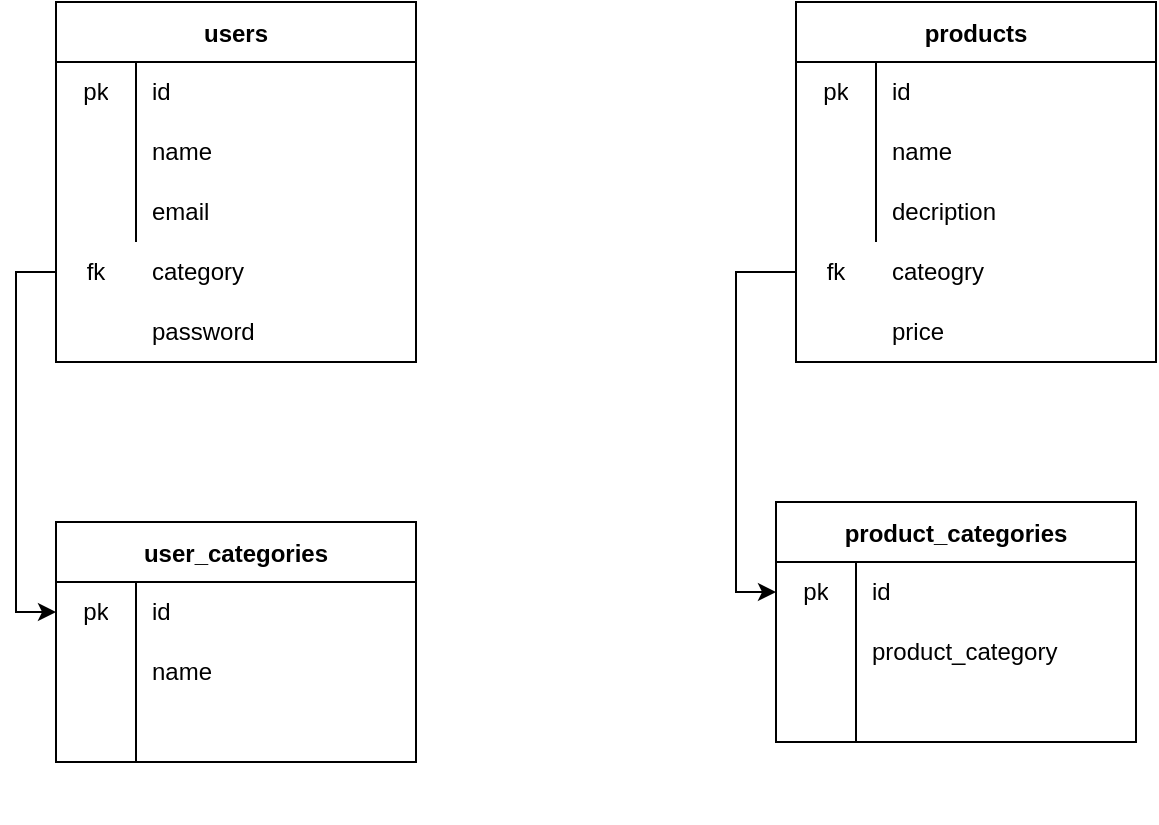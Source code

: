 <mxfile version="20.2.3" type="device"><diagram id="eV_HMNfGmaCu8IeJELoO" name="Page-1"><mxGraphModel dx="1038" dy="578" grid="1" gridSize="10" guides="1" tooltips="1" connect="1" arrows="1" fold="1" page="1" pageScale="1" pageWidth="850" pageHeight="1100" math="0" shadow="0"><root><mxCell id="0"/><mxCell id="1" parent="0"/><mxCell id="tJXyMk-TLpCn-73XO8R7-2" value="users" style="shape=table;startSize=30;container=1;collapsible=0;childLayout=tableLayout;fixedRows=1;rowLines=0;fontStyle=1;" vertex="1" parent="1"><mxGeometry x="160" y="210" width="180" height="180" as="geometry"/></mxCell><mxCell id="tJXyMk-TLpCn-73XO8R7-3" value="" style="shape=tableRow;horizontal=0;startSize=0;swimlaneHead=0;swimlaneBody=0;top=0;left=0;bottom=0;right=0;collapsible=0;dropTarget=0;fillColor=none;points=[[0,0.5],[1,0.5]];portConstraint=eastwest;" vertex="1" parent="tJXyMk-TLpCn-73XO8R7-2"><mxGeometry y="30" width="180" height="30" as="geometry"/></mxCell><mxCell id="tJXyMk-TLpCn-73XO8R7-4" value="pk" style="shape=partialRectangle;html=1;whiteSpace=wrap;connectable=0;fillColor=none;top=0;left=0;bottom=0;right=0;overflow=hidden;pointerEvents=1;" vertex="1" parent="tJXyMk-TLpCn-73XO8R7-3"><mxGeometry width="40" height="30" as="geometry"><mxRectangle width="40" height="30" as="alternateBounds"/></mxGeometry></mxCell><mxCell id="tJXyMk-TLpCn-73XO8R7-5" value="id" style="shape=partialRectangle;html=1;whiteSpace=wrap;connectable=0;fillColor=none;top=0;left=0;bottom=0;right=0;align=left;spacingLeft=6;overflow=hidden;" vertex="1" parent="tJXyMk-TLpCn-73XO8R7-3"><mxGeometry x="40" width="140" height="30" as="geometry"><mxRectangle width="140" height="30" as="alternateBounds"/></mxGeometry></mxCell><mxCell id="tJXyMk-TLpCn-73XO8R7-6" value="" style="shape=tableRow;horizontal=0;startSize=0;swimlaneHead=0;swimlaneBody=0;top=0;left=0;bottom=0;right=0;collapsible=0;dropTarget=0;fillColor=none;points=[[0,0.5],[1,0.5]];portConstraint=eastwest;" vertex="1" parent="tJXyMk-TLpCn-73XO8R7-2"><mxGeometry y="60" width="180" height="30" as="geometry"/></mxCell><mxCell id="tJXyMk-TLpCn-73XO8R7-7" value="" style="shape=partialRectangle;html=1;whiteSpace=wrap;connectable=0;fillColor=none;top=0;left=0;bottom=0;right=0;overflow=hidden;" vertex="1" parent="tJXyMk-TLpCn-73XO8R7-6"><mxGeometry width="40" height="30" as="geometry"><mxRectangle width="40" height="30" as="alternateBounds"/></mxGeometry></mxCell><mxCell id="tJXyMk-TLpCn-73XO8R7-8" value="name" style="shape=partialRectangle;html=1;whiteSpace=wrap;connectable=0;fillColor=none;top=0;left=0;bottom=0;right=0;align=left;spacingLeft=6;overflow=hidden;" vertex="1" parent="tJXyMk-TLpCn-73XO8R7-6"><mxGeometry x="40" width="140" height="30" as="geometry"><mxRectangle width="140" height="30" as="alternateBounds"/></mxGeometry></mxCell><mxCell id="tJXyMk-TLpCn-73XO8R7-9" value="" style="shape=tableRow;horizontal=0;startSize=0;swimlaneHead=0;swimlaneBody=0;top=0;left=0;bottom=0;right=0;collapsible=0;dropTarget=0;fillColor=none;points=[[0,0.5],[1,0.5]];portConstraint=eastwest;" vertex="1" parent="tJXyMk-TLpCn-73XO8R7-2"><mxGeometry y="90" width="180" height="30" as="geometry"/></mxCell><mxCell id="tJXyMk-TLpCn-73XO8R7-10" value="" style="shape=partialRectangle;html=1;whiteSpace=wrap;connectable=0;fillColor=none;top=0;left=0;bottom=0;right=0;overflow=hidden;" vertex="1" parent="tJXyMk-TLpCn-73XO8R7-9"><mxGeometry width="40" height="30" as="geometry"><mxRectangle width="40" height="30" as="alternateBounds"/></mxGeometry></mxCell><mxCell id="tJXyMk-TLpCn-73XO8R7-11" value="email&lt;br&gt;" style="shape=partialRectangle;html=1;whiteSpace=wrap;connectable=0;fillColor=none;top=0;left=0;bottom=0;right=0;align=left;spacingLeft=6;overflow=hidden;" vertex="1" parent="tJXyMk-TLpCn-73XO8R7-9"><mxGeometry x="40" width="140" height="30" as="geometry"><mxRectangle width="140" height="30" as="alternateBounds"/></mxGeometry></mxCell><mxCell id="tJXyMk-TLpCn-73XO8R7-78" style="edgeStyle=orthogonalEdgeStyle;rounded=0;orthogonalLoop=1;jettySize=auto;html=1;exitX=0;exitY=0.5;exitDx=0;exitDy=0;entryX=0;entryY=0.5;entryDx=0;entryDy=0;" edge="1" parent="1" source="tJXyMk-TLpCn-73XO8R7-12" target="tJXyMk-TLpCn-73XO8R7-45"><mxGeometry relative="1" as="geometry"/></mxCell><mxCell id="tJXyMk-TLpCn-73XO8R7-12" value="" style="shape=tableRow;horizontal=0;startSize=0;swimlaneHead=0;swimlaneBody=0;top=0;left=0;bottom=0;right=0;collapsible=0;dropTarget=0;fillColor=none;points=[[0,0.5],[1,0.5]];portConstraint=eastwest;" vertex="1" parent="1"><mxGeometry x="160" y="330" width="180" height="30" as="geometry"/></mxCell><mxCell id="tJXyMk-TLpCn-73XO8R7-13" value="fk" style="shape=partialRectangle;html=1;whiteSpace=wrap;connectable=0;fillColor=none;top=0;left=0;bottom=0;right=0;overflow=hidden;" vertex="1" parent="tJXyMk-TLpCn-73XO8R7-12"><mxGeometry width="40" height="30" as="geometry"><mxRectangle width="40" height="30" as="alternateBounds"/></mxGeometry></mxCell><mxCell id="tJXyMk-TLpCn-73XO8R7-14" value="category" style="shape=partialRectangle;html=1;whiteSpace=wrap;connectable=0;fillColor=none;top=0;left=0;bottom=0;right=0;align=left;spacingLeft=6;overflow=hidden;" vertex="1" parent="tJXyMk-TLpCn-73XO8R7-12"><mxGeometry x="40" width="140" height="30" as="geometry"><mxRectangle width="140" height="30" as="alternateBounds"/></mxGeometry></mxCell><mxCell id="tJXyMk-TLpCn-73XO8R7-16" value="password" style="shape=partialRectangle;html=1;whiteSpace=wrap;connectable=0;fillColor=none;top=0;left=0;bottom=0;right=0;align=left;spacingLeft=6;overflow=hidden;" vertex="1" parent="1"><mxGeometry x="200" y="360" width="140" height="30" as="geometry"><mxRectangle width="140" height="30" as="alternateBounds"/></mxGeometry></mxCell><mxCell id="tJXyMk-TLpCn-73XO8R7-28" value="products" style="shape=table;startSize=30;container=1;collapsible=0;childLayout=tableLayout;fixedRows=1;rowLines=0;fontStyle=1;" vertex="1" parent="1"><mxGeometry x="530" y="210" width="180" height="180" as="geometry"/></mxCell><mxCell id="tJXyMk-TLpCn-73XO8R7-29" value="" style="shape=tableRow;horizontal=0;startSize=0;swimlaneHead=0;swimlaneBody=0;top=0;left=0;bottom=0;right=0;collapsible=0;dropTarget=0;fillColor=none;points=[[0,0.5],[1,0.5]];portConstraint=eastwest;" vertex="1" parent="tJXyMk-TLpCn-73XO8R7-28"><mxGeometry y="30" width="180" height="30" as="geometry"/></mxCell><mxCell id="tJXyMk-TLpCn-73XO8R7-30" value="pk" style="shape=partialRectangle;html=1;whiteSpace=wrap;connectable=0;fillColor=none;top=0;left=0;bottom=0;right=0;overflow=hidden;pointerEvents=1;" vertex="1" parent="tJXyMk-TLpCn-73XO8R7-29"><mxGeometry width="40" height="30" as="geometry"><mxRectangle width="40" height="30" as="alternateBounds"/></mxGeometry></mxCell><mxCell id="tJXyMk-TLpCn-73XO8R7-31" value="id" style="shape=partialRectangle;html=1;whiteSpace=wrap;connectable=0;fillColor=none;top=0;left=0;bottom=0;right=0;align=left;spacingLeft=6;overflow=hidden;" vertex="1" parent="tJXyMk-TLpCn-73XO8R7-29"><mxGeometry x="40" width="140" height="30" as="geometry"><mxRectangle width="140" height="30" as="alternateBounds"/></mxGeometry></mxCell><mxCell id="tJXyMk-TLpCn-73XO8R7-32" value="" style="shape=tableRow;horizontal=0;startSize=0;swimlaneHead=0;swimlaneBody=0;top=0;left=0;bottom=0;right=0;collapsible=0;dropTarget=0;fillColor=none;points=[[0,0.5],[1,0.5]];portConstraint=eastwest;" vertex="1" parent="tJXyMk-TLpCn-73XO8R7-28"><mxGeometry y="60" width="180" height="30" as="geometry"/></mxCell><mxCell id="tJXyMk-TLpCn-73XO8R7-33" value="" style="shape=partialRectangle;html=1;whiteSpace=wrap;connectable=0;fillColor=none;top=0;left=0;bottom=0;right=0;overflow=hidden;" vertex="1" parent="tJXyMk-TLpCn-73XO8R7-32"><mxGeometry width="40" height="30" as="geometry"><mxRectangle width="40" height="30" as="alternateBounds"/></mxGeometry></mxCell><mxCell id="tJXyMk-TLpCn-73XO8R7-34" value="name" style="shape=partialRectangle;html=1;whiteSpace=wrap;connectable=0;fillColor=none;top=0;left=0;bottom=0;right=0;align=left;spacingLeft=6;overflow=hidden;" vertex="1" parent="tJXyMk-TLpCn-73XO8R7-32"><mxGeometry x="40" width="140" height="30" as="geometry"><mxRectangle width="140" height="30" as="alternateBounds"/></mxGeometry></mxCell><mxCell id="tJXyMk-TLpCn-73XO8R7-35" value="" style="shape=tableRow;horizontal=0;startSize=0;swimlaneHead=0;swimlaneBody=0;top=0;left=0;bottom=0;right=0;collapsible=0;dropTarget=0;fillColor=none;points=[[0,0.5],[1,0.5]];portConstraint=eastwest;" vertex="1" parent="tJXyMk-TLpCn-73XO8R7-28"><mxGeometry y="90" width="180" height="30" as="geometry"/></mxCell><mxCell id="tJXyMk-TLpCn-73XO8R7-36" value="" style="shape=partialRectangle;html=1;whiteSpace=wrap;connectable=0;fillColor=none;top=0;left=0;bottom=0;right=0;overflow=hidden;" vertex="1" parent="tJXyMk-TLpCn-73XO8R7-35"><mxGeometry width="40" height="30" as="geometry"><mxRectangle width="40" height="30" as="alternateBounds"/></mxGeometry></mxCell><mxCell id="tJXyMk-TLpCn-73XO8R7-37" value="decription" style="shape=partialRectangle;html=1;whiteSpace=wrap;connectable=0;fillColor=none;top=0;left=0;bottom=0;right=0;align=left;spacingLeft=6;overflow=hidden;" vertex="1" parent="tJXyMk-TLpCn-73XO8R7-35"><mxGeometry x="40" width="140" height="30" as="geometry"><mxRectangle width="140" height="30" as="alternateBounds"/></mxGeometry></mxCell><mxCell id="tJXyMk-TLpCn-73XO8R7-79" style="edgeStyle=orthogonalEdgeStyle;rounded=0;orthogonalLoop=1;jettySize=auto;html=1;exitX=0;exitY=0.5;exitDx=0;exitDy=0;entryX=0;entryY=0.5;entryDx=0;entryDy=0;" edge="1" parent="1" source="tJXyMk-TLpCn-73XO8R7-38" target="tJXyMk-TLpCn-73XO8R7-60"><mxGeometry relative="1" as="geometry"/></mxCell><mxCell id="tJXyMk-TLpCn-73XO8R7-38" value="" style="shape=tableRow;horizontal=0;startSize=0;swimlaneHead=0;swimlaneBody=0;top=0;left=0;bottom=0;right=0;collapsible=0;dropTarget=0;fillColor=none;points=[[0,0.5],[1,0.5]];portConstraint=eastwest;" vertex="1" parent="1"><mxGeometry x="530" y="330" width="180" height="30" as="geometry"/></mxCell><mxCell id="tJXyMk-TLpCn-73XO8R7-40" value="cateogry" style="shape=partialRectangle;html=1;whiteSpace=wrap;connectable=0;fillColor=none;top=0;left=0;bottom=0;right=0;align=left;spacingLeft=6;overflow=hidden;" vertex="1" parent="tJXyMk-TLpCn-73XO8R7-38"><mxGeometry x="40" width="140" height="30" as="geometry"><mxRectangle width="140" height="30" as="alternateBounds"/></mxGeometry></mxCell><mxCell id="tJXyMk-TLpCn-73XO8R7-41" value="price" style="shape=partialRectangle;html=1;whiteSpace=wrap;connectable=0;fillColor=none;top=0;left=0;bottom=0;right=0;align=left;spacingLeft=6;overflow=hidden;" vertex="1" parent="1"><mxGeometry x="570" y="360" width="140" height="30" as="geometry"><mxRectangle width="140" height="30" as="alternateBounds"/></mxGeometry></mxCell><mxCell id="tJXyMk-TLpCn-73XO8R7-42" value="fk" style="shape=partialRectangle;html=1;whiteSpace=wrap;connectable=0;fillColor=none;top=0;left=0;bottom=0;right=0;overflow=hidden;" vertex="1" parent="1"><mxGeometry x="530" y="330" width="40" height="30" as="geometry"><mxRectangle width="40" height="30" as="alternateBounds"/></mxGeometry></mxCell><mxCell id="tJXyMk-TLpCn-73XO8R7-44" value="user_categories" style="shape=table;startSize=30;container=1;collapsible=0;childLayout=tableLayout;fixedRows=1;rowLines=0;fontStyle=1;" vertex="1" parent="1"><mxGeometry x="160" y="470" width="180" height="120" as="geometry"/></mxCell><mxCell id="tJXyMk-TLpCn-73XO8R7-45" value="" style="shape=tableRow;horizontal=0;startSize=0;swimlaneHead=0;swimlaneBody=0;top=0;left=0;bottom=0;right=0;collapsible=0;dropTarget=0;fillColor=none;points=[[0,0.5],[1,0.5]];portConstraint=eastwest;" vertex="1" parent="tJXyMk-TLpCn-73XO8R7-44"><mxGeometry y="30" width="180" height="30" as="geometry"/></mxCell><mxCell id="tJXyMk-TLpCn-73XO8R7-46" value="pk" style="shape=partialRectangle;html=1;whiteSpace=wrap;connectable=0;fillColor=none;top=0;left=0;bottom=0;right=0;overflow=hidden;pointerEvents=1;" vertex="1" parent="tJXyMk-TLpCn-73XO8R7-45"><mxGeometry width="40" height="30" as="geometry"><mxRectangle width="40" height="30" as="alternateBounds"/></mxGeometry></mxCell><mxCell id="tJXyMk-TLpCn-73XO8R7-47" value="id" style="shape=partialRectangle;html=1;whiteSpace=wrap;connectable=0;fillColor=none;top=0;left=0;bottom=0;right=0;align=left;spacingLeft=6;overflow=hidden;" vertex="1" parent="tJXyMk-TLpCn-73XO8R7-45"><mxGeometry x="40" width="140" height="30" as="geometry"><mxRectangle width="140" height="30" as="alternateBounds"/></mxGeometry></mxCell><mxCell id="tJXyMk-TLpCn-73XO8R7-48" value="" style="shape=tableRow;horizontal=0;startSize=0;swimlaneHead=0;swimlaneBody=0;top=0;left=0;bottom=0;right=0;collapsible=0;dropTarget=0;fillColor=none;points=[[0,0.5],[1,0.5]];portConstraint=eastwest;" vertex="1" parent="tJXyMk-TLpCn-73XO8R7-44"><mxGeometry y="60" width="180" height="30" as="geometry"/></mxCell><mxCell id="tJXyMk-TLpCn-73XO8R7-49" value="" style="shape=partialRectangle;html=1;whiteSpace=wrap;connectable=0;fillColor=none;top=0;left=0;bottom=0;right=0;overflow=hidden;" vertex="1" parent="tJXyMk-TLpCn-73XO8R7-48"><mxGeometry width="40" height="30" as="geometry"><mxRectangle width="40" height="30" as="alternateBounds"/></mxGeometry></mxCell><mxCell id="tJXyMk-TLpCn-73XO8R7-50" value="name" style="shape=partialRectangle;html=1;whiteSpace=wrap;connectable=0;fillColor=none;top=0;left=0;bottom=0;right=0;align=left;spacingLeft=6;overflow=hidden;" vertex="1" parent="tJXyMk-TLpCn-73XO8R7-48"><mxGeometry x="40" width="140" height="30" as="geometry"><mxRectangle width="140" height="30" as="alternateBounds"/></mxGeometry></mxCell><mxCell id="tJXyMk-TLpCn-73XO8R7-51" value="" style="shape=tableRow;horizontal=0;startSize=0;swimlaneHead=0;swimlaneBody=0;top=0;left=0;bottom=0;right=0;collapsible=0;dropTarget=0;fillColor=none;points=[[0,0.5],[1,0.5]];portConstraint=eastwest;" vertex="1" parent="tJXyMk-TLpCn-73XO8R7-44"><mxGeometry y="90" width="180" height="30" as="geometry"/></mxCell><mxCell id="tJXyMk-TLpCn-73XO8R7-52" value="" style="shape=partialRectangle;html=1;whiteSpace=wrap;connectable=0;fillColor=none;top=0;left=0;bottom=0;right=0;overflow=hidden;" vertex="1" parent="tJXyMk-TLpCn-73XO8R7-51"><mxGeometry width="40" height="30" as="geometry"><mxRectangle width="40" height="30" as="alternateBounds"/></mxGeometry></mxCell><mxCell id="tJXyMk-TLpCn-73XO8R7-53" value="" style="shape=partialRectangle;html=1;whiteSpace=wrap;connectable=0;fillColor=none;top=0;left=0;bottom=0;right=0;align=left;spacingLeft=6;overflow=hidden;" vertex="1" parent="tJXyMk-TLpCn-73XO8R7-51"><mxGeometry x="40" width="140" height="30" as="geometry"><mxRectangle width="140" height="30" as="alternateBounds"/></mxGeometry></mxCell><mxCell id="tJXyMk-TLpCn-73XO8R7-54" value="" style="shape=tableRow;horizontal=0;startSize=0;swimlaneHead=0;swimlaneBody=0;top=0;left=0;bottom=0;right=0;collapsible=0;dropTarget=0;fillColor=none;points=[[0,0.5],[1,0.5]];portConstraint=eastwest;" vertex="1" parent="1"><mxGeometry x="160" y="590" width="180" height="30" as="geometry"/></mxCell><mxCell id="tJXyMk-TLpCn-73XO8R7-59" value="product_categories" style="shape=table;startSize=30;container=1;collapsible=0;childLayout=tableLayout;fixedRows=1;rowLines=0;fontStyle=1;" vertex="1" parent="1"><mxGeometry x="520" y="460" width="180" height="120" as="geometry"/></mxCell><mxCell id="tJXyMk-TLpCn-73XO8R7-60" value="" style="shape=tableRow;horizontal=0;startSize=0;swimlaneHead=0;swimlaneBody=0;top=0;left=0;bottom=0;right=0;collapsible=0;dropTarget=0;fillColor=none;points=[[0,0.5],[1,0.5]];portConstraint=eastwest;" vertex="1" parent="tJXyMk-TLpCn-73XO8R7-59"><mxGeometry y="30" width="180" height="30" as="geometry"/></mxCell><mxCell id="tJXyMk-TLpCn-73XO8R7-61" value="pk" style="shape=partialRectangle;html=1;whiteSpace=wrap;connectable=0;fillColor=none;top=0;left=0;bottom=0;right=0;overflow=hidden;pointerEvents=1;" vertex="1" parent="tJXyMk-TLpCn-73XO8R7-60"><mxGeometry width="40" height="30" as="geometry"><mxRectangle width="40" height="30" as="alternateBounds"/></mxGeometry></mxCell><mxCell id="tJXyMk-TLpCn-73XO8R7-62" value="id" style="shape=partialRectangle;html=1;whiteSpace=wrap;connectable=0;fillColor=none;top=0;left=0;bottom=0;right=0;align=left;spacingLeft=6;overflow=hidden;" vertex="1" parent="tJXyMk-TLpCn-73XO8R7-60"><mxGeometry x="40" width="140" height="30" as="geometry"><mxRectangle width="140" height="30" as="alternateBounds"/></mxGeometry></mxCell><mxCell id="tJXyMk-TLpCn-73XO8R7-63" value="" style="shape=tableRow;horizontal=0;startSize=0;swimlaneHead=0;swimlaneBody=0;top=0;left=0;bottom=0;right=0;collapsible=0;dropTarget=0;fillColor=none;points=[[0,0.5],[1,0.5]];portConstraint=eastwest;" vertex="1" parent="tJXyMk-TLpCn-73XO8R7-59"><mxGeometry y="60" width="180" height="30" as="geometry"/></mxCell><mxCell id="tJXyMk-TLpCn-73XO8R7-64" value="" style="shape=partialRectangle;html=1;whiteSpace=wrap;connectable=0;fillColor=none;top=0;left=0;bottom=0;right=0;overflow=hidden;" vertex="1" parent="tJXyMk-TLpCn-73XO8R7-63"><mxGeometry width="40" height="30" as="geometry"><mxRectangle width="40" height="30" as="alternateBounds"/></mxGeometry></mxCell><mxCell id="tJXyMk-TLpCn-73XO8R7-65" value="product_category" style="shape=partialRectangle;html=1;whiteSpace=wrap;connectable=0;fillColor=none;top=0;left=0;bottom=0;right=0;align=left;spacingLeft=6;overflow=hidden;" vertex="1" parent="tJXyMk-TLpCn-73XO8R7-63"><mxGeometry x="40" width="140" height="30" as="geometry"><mxRectangle width="140" height="30" as="alternateBounds"/></mxGeometry></mxCell><mxCell id="tJXyMk-TLpCn-73XO8R7-66" value="" style="shape=tableRow;horizontal=0;startSize=0;swimlaneHead=0;swimlaneBody=0;top=0;left=0;bottom=0;right=0;collapsible=0;dropTarget=0;fillColor=none;points=[[0,0.5],[1,0.5]];portConstraint=eastwest;" vertex="1" parent="tJXyMk-TLpCn-73XO8R7-59"><mxGeometry y="90" width="180" height="30" as="geometry"/></mxCell><mxCell id="tJXyMk-TLpCn-73XO8R7-67" value="" style="shape=partialRectangle;html=1;whiteSpace=wrap;connectable=0;fillColor=none;top=0;left=0;bottom=0;right=0;overflow=hidden;" vertex="1" parent="tJXyMk-TLpCn-73XO8R7-66"><mxGeometry width="40" height="30" as="geometry"><mxRectangle width="40" height="30" as="alternateBounds"/></mxGeometry></mxCell><mxCell id="tJXyMk-TLpCn-73XO8R7-68" value="" style="shape=partialRectangle;html=1;whiteSpace=wrap;connectable=0;fillColor=none;top=0;left=0;bottom=0;right=0;align=left;spacingLeft=6;overflow=hidden;" vertex="1" parent="tJXyMk-TLpCn-73XO8R7-66"><mxGeometry x="40" width="140" height="30" as="geometry"><mxRectangle width="140" height="30" as="alternateBounds"/></mxGeometry></mxCell><mxCell id="tJXyMk-TLpCn-73XO8R7-69" value="" style="shape=tableRow;horizontal=0;startSize=0;swimlaneHead=0;swimlaneBody=0;top=0;left=0;bottom=0;right=0;collapsible=0;dropTarget=0;fillColor=none;points=[[0,0.5],[1,0.5]];portConstraint=eastwest;" vertex="1" parent="1"><mxGeometry x="520" y="580" width="180" height="30" as="geometry"/></mxCell></root></mxGraphModel></diagram></mxfile>